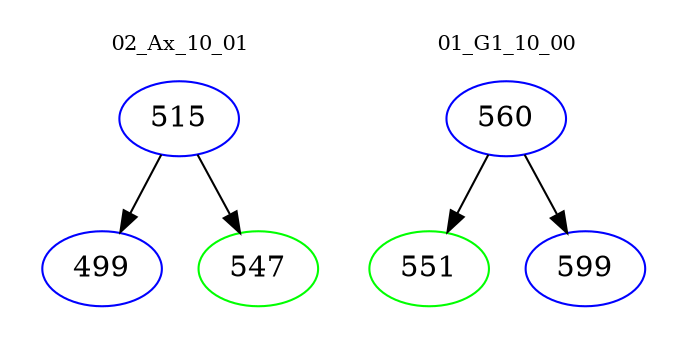 digraph{
subgraph cluster_0 {
color = white
label = "02_Ax_10_01";
fontsize=10;
T0_515 [label="515", color="blue"]
T0_515 -> T0_499 [color="black"]
T0_499 [label="499", color="blue"]
T0_515 -> T0_547 [color="black"]
T0_547 [label="547", color="green"]
}
subgraph cluster_1 {
color = white
label = "01_G1_10_00";
fontsize=10;
T1_560 [label="560", color="blue"]
T1_560 -> T1_551 [color="black"]
T1_551 [label="551", color="green"]
T1_560 -> T1_599 [color="black"]
T1_599 [label="599", color="blue"]
}
}
